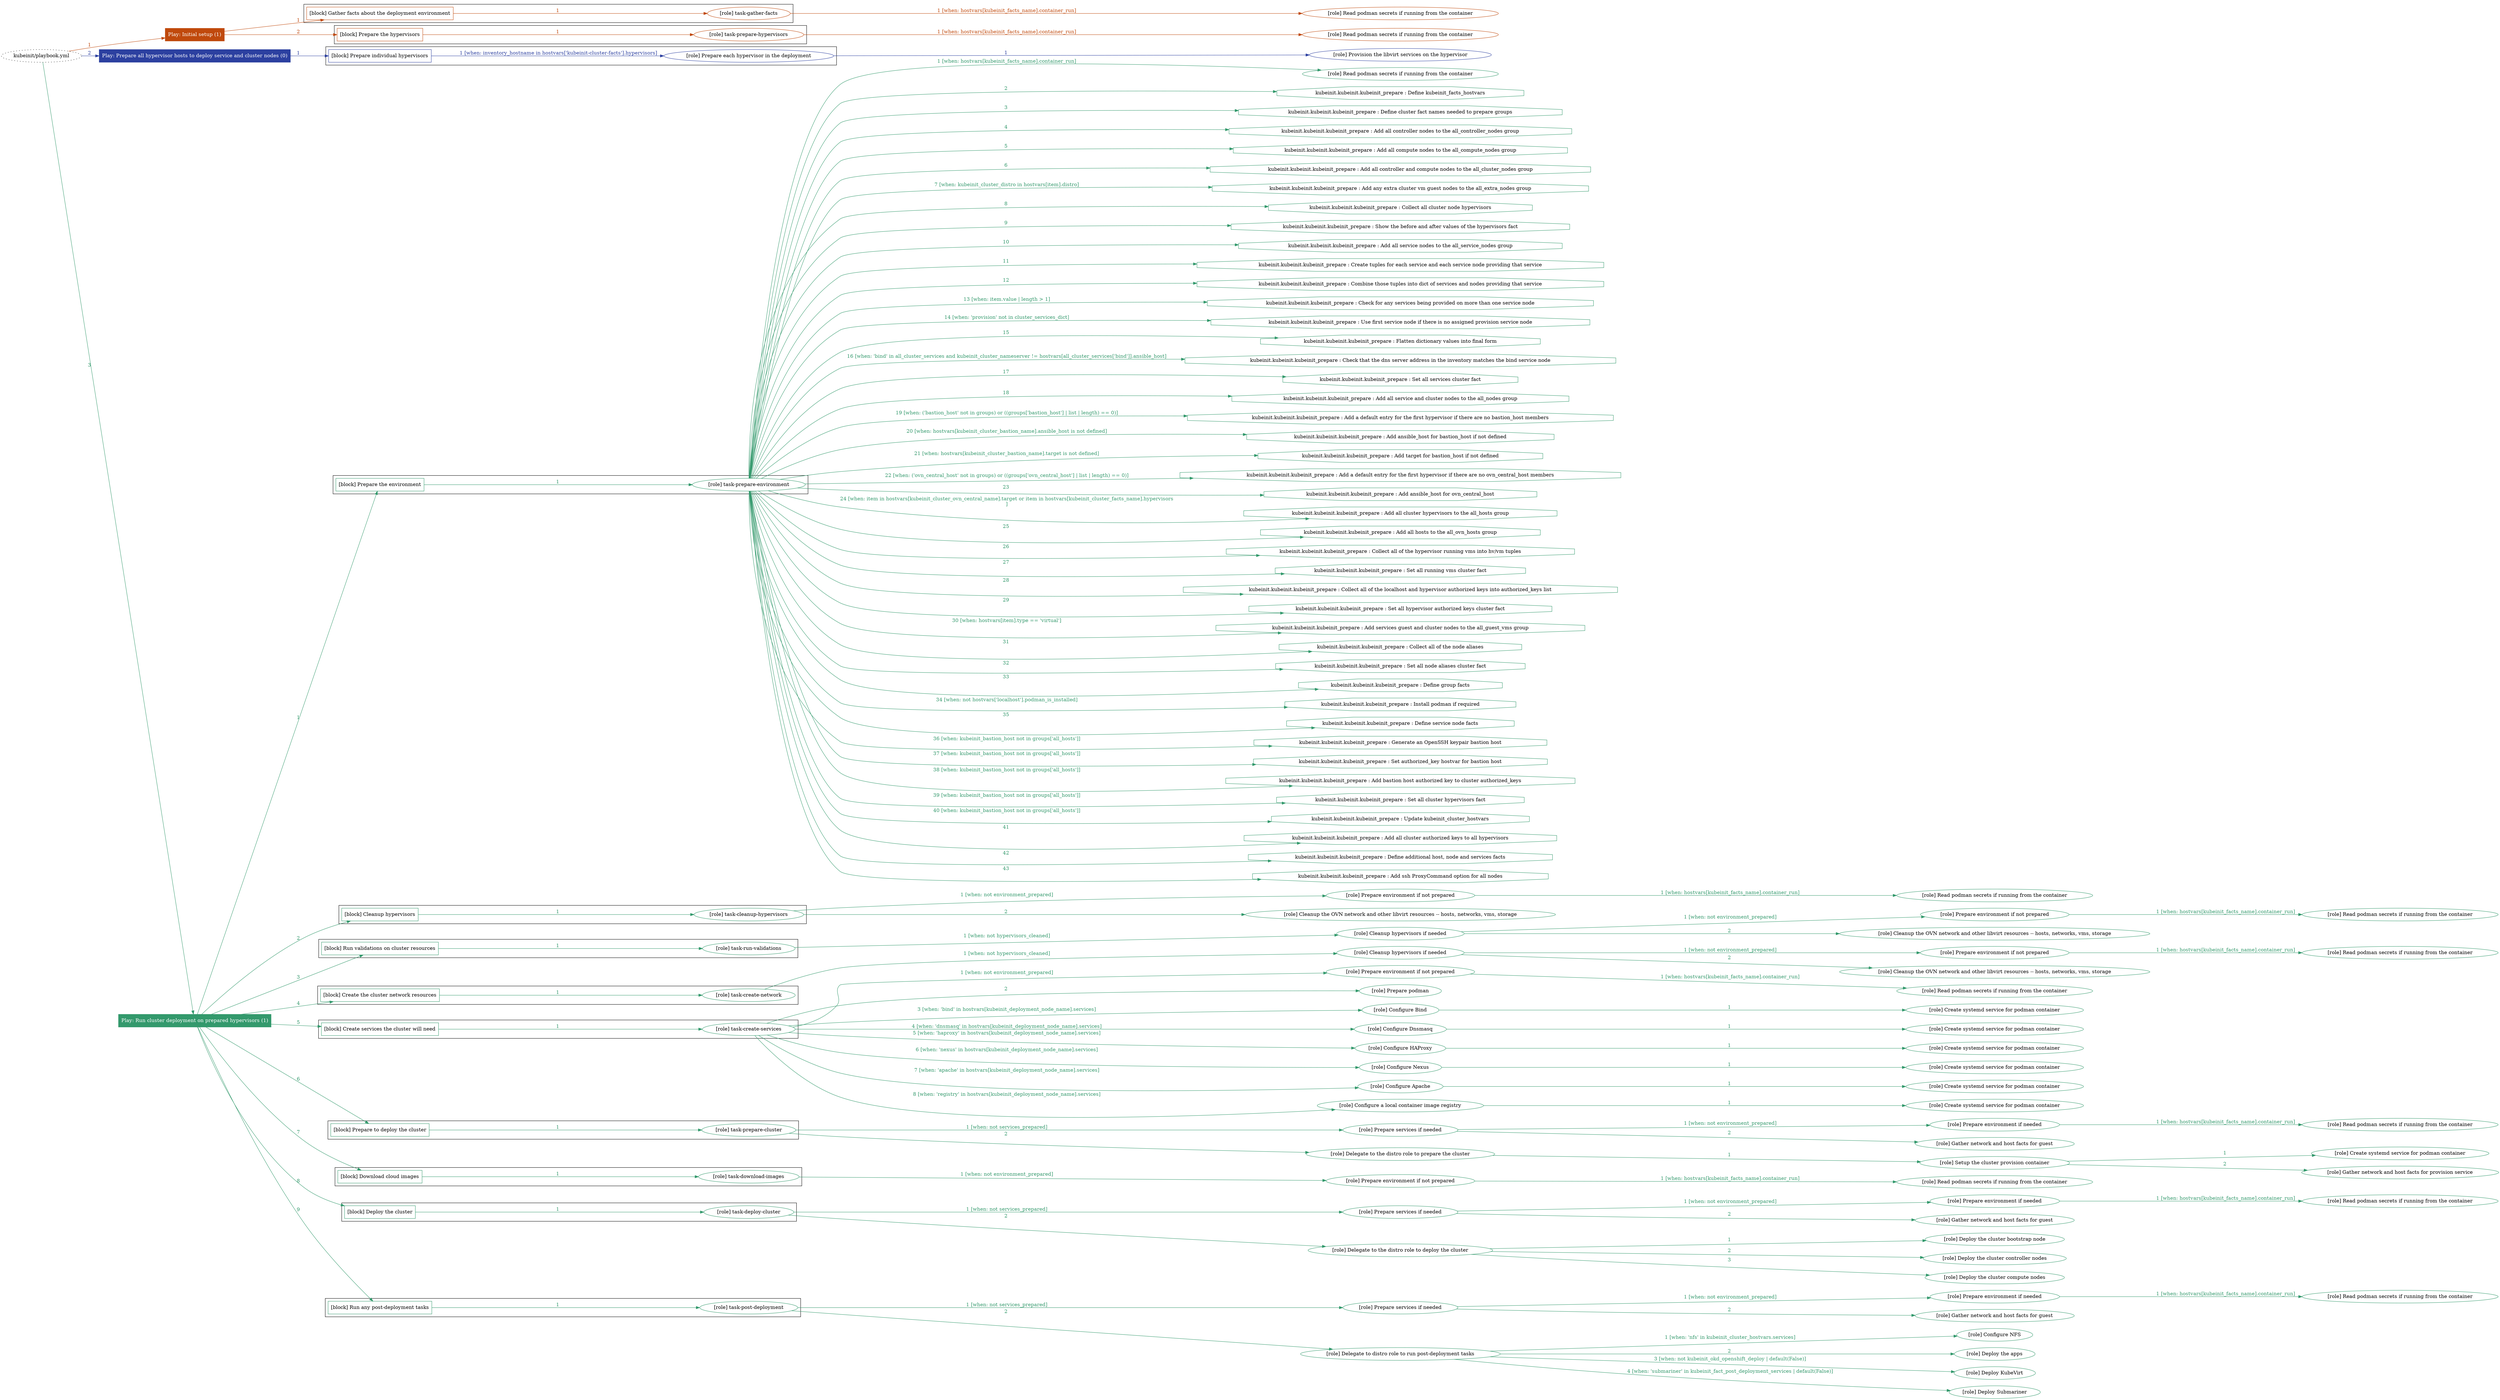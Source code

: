 digraph {
	graph [concentrate=true ordering=in rankdir=LR ratio=fill]
	edge [esep=5 sep=10]
	"kubeinit/playbook.yml" [id=root_node style=dotted]
	play_61085d05 [label="Play: Initial setup (1)" color="#c0490c" fontcolor="#ffffff" id=play_61085d05 shape=box style=filled tooltip=localhost]
	"kubeinit/playbook.yml" -> play_61085d05 [label="1 " color="#c0490c" fontcolor="#c0490c" id=edge_ade3ece9 labeltooltip="1 " tooltip="1 "]
	subgraph "Read podman secrets if running from the container" {
		role_aa51e2e5 [label="[role] Read podman secrets if running from the container" color="#c0490c" id=role_aa51e2e5 tooltip="Read podman secrets if running from the container"]
	}
	subgraph "task-gather-facts" {
		role_ba1f45a7 [label="[role] task-gather-facts" color="#c0490c" id=role_ba1f45a7 tooltip="task-gather-facts"]
		role_ba1f45a7 -> role_aa51e2e5 [label="1 [when: hostvars[kubeinit_facts_name].container_run]" color="#c0490c" fontcolor="#c0490c" id=edge_66a6bcd5 labeltooltip="1 [when: hostvars[kubeinit_facts_name].container_run]" tooltip="1 [when: hostvars[kubeinit_facts_name].container_run]"]
	}
	subgraph "Read podman secrets if running from the container" {
		role_8528236d [label="[role] Read podman secrets if running from the container" color="#c0490c" id=role_8528236d tooltip="Read podman secrets if running from the container"]
	}
	subgraph "task-prepare-hypervisors" {
		role_2577e1e4 [label="[role] task-prepare-hypervisors" color="#c0490c" id=role_2577e1e4 tooltip="task-prepare-hypervisors"]
		role_2577e1e4 -> role_8528236d [label="1 [when: hostvars[kubeinit_facts_name].container_run]" color="#c0490c" fontcolor="#c0490c" id=edge_51e8ade6 labeltooltip="1 [when: hostvars[kubeinit_facts_name].container_run]" tooltip="1 [when: hostvars[kubeinit_facts_name].container_run]"]
	}
	subgraph "Play: Initial setup (1)" {
		play_61085d05 -> block_9b65fd6d [label=1 color="#c0490c" fontcolor="#c0490c" id=edge_37f1ba78 labeltooltip=1 tooltip=1]
		subgraph cluster_block_9b65fd6d {
			block_9b65fd6d [label="[block] Gather facts about the deployment environment" color="#c0490c" id=block_9b65fd6d labeltooltip="Gather facts about the deployment environment" shape=box tooltip="Gather facts about the deployment environment"]
			block_9b65fd6d -> role_ba1f45a7 [label="1 " color="#c0490c" fontcolor="#c0490c" id=edge_6bc3e385 labeltooltip="1 " tooltip="1 "]
		}
		play_61085d05 -> block_dfee486a [label=2 color="#c0490c" fontcolor="#c0490c" id=edge_d18f9c4c labeltooltip=2 tooltip=2]
		subgraph cluster_block_dfee486a {
			block_dfee486a [label="[block] Prepare the hypervisors" color="#c0490c" id=block_dfee486a labeltooltip="Prepare the hypervisors" shape=box tooltip="Prepare the hypervisors"]
			block_dfee486a -> role_2577e1e4 [label="1 " color="#c0490c" fontcolor="#c0490c" id=edge_2352231a labeltooltip="1 " tooltip="1 "]
		}
	}
	play_85383c5e [label="Play: Prepare all hypervisor hosts to deploy service and cluster nodes (0)" color="#2c40a0" fontcolor="#ffffff" id=play_85383c5e shape=box style=filled tooltip="Play: Prepare all hypervisor hosts to deploy service and cluster nodes (0)"]
	"kubeinit/playbook.yml" -> play_85383c5e [label="2 " color="#2c40a0" fontcolor="#2c40a0" id=edge_1ba33358 labeltooltip="2 " tooltip="2 "]
	subgraph "Provision the libvirt services on the hypervisor" {
		role_3ccf33a7 [label="[role] Provision the libvirt services on the hypervisor" color="#2c40a0" id=role_3ccf33a7 tooltip="Provision the libvirt services on the hypervisor"]
	}
	subgraph "Prepare each hypervisor in the deployment" {
		role_2b48fcec [label="[role] Prepare each hypervisor in the deployment" color="#2c40a0" id=role_2b48fcec tooltip="Prepare each hypervisor in the deployment"]
		role_2b48fcec -> role_3ccf33a7 [label="1 " color="#2c40a0" fontcolor="#2c40a0" id=edge_276bb3b4 labeltooltip="1 " tooltip="1 "]
	}
	subgraph "Play: Prepare all hypervisor hosts to deploy service and cluster nodes (0)" {
		play_85383c5e -> block_3518f088 [label=1 color="#2c40a0" fontcolor="#2c40a0" id=edge_2507026e labeltooltip=1 tooltip=1]
		subgraph cluster_block_3518f088 {
			block_3518f088 [label="[block] Prepare individual hypervisors" color="#2c40a0" id=block_3518f088 labeltooltip="Prepare individual hypervisors" shape=box tooltip="Prepare individual hypervisors"]
			block_3518f088 -> role_2b48fcec [label="1 [when: inventory_hostname in hostvars['kubeinit-cluster-facts'].hypervisors]" color="#2c40a0" fontcolor="#2c40a0" id=edge_52df5a8e labeltooltip="1 [when: inventory_hostname in hostvars['kubeinit-cluster-facts'].hypervisors]" tooltip="1 [when: inventory_hostname in hostvars['kubeinit-cluster-facts'].hypervisors]"]
		}
	}
	play_f53f8082 [label="Play: Run cluster deployment on prepared hypervisors (1)" color="#33996c" fontcolor="#ffffff" id=play_f53f8082 shape=box style=filled tooltip=localhost]
	"kubeinit/playbook.yml" -> play_f53f8082 [label="3 " color="#33996c" fontcolor="#33996c" id=edge_c4ffc5f7 labeltooltip="3 " tooltip="3 "]
	subgraph "Read podman secrets if running from the container" {
		role_0d72cdc9 [label="[role] Read podman secrets if running from the container" color="#33996c" id=role_0d72cdc9 tooltip="Read podman secrets if running from the container"]
	}
	subgraph "task-prepare-environment" {
		role_c65bba7a [label="[role] task-prepare-environment" color="#33996c" id=role_c65bba7a tooltip="task-prepare-environment"]
		role_c65bba7a -> role_0d72cdc9 [label="1 [when: hostvars[kubeinit_facts_name].container_run]" color="#33996c" fontcolor="#33996c" id=edge_0cbfd2ae labeltooltip="1 [when: hostvars[kubeinit_facts_name].container_run]" tooltip="1 [when: hostvars[kubeinit_facts_name].container_run]"]
		task_4586aea8 [label="kubeinit.kubeinit.kubeinit_prepare : Define kubeinit_facts_hostvars" color="#33996c" id=task_4586aea8 shape=octagon tooltip="kubeinit.kubeinit.kubeinit_prepare : Define kubeinit_facts_hostvars"]
		role_c65bba7a -> task_4586aea8 [label="2 " color="#33996c" fontcolor="#33996c" id=edge_a5267bf2 labeltooltip="2 " tooltip="2 "]
		task_e01b44fb [label="kubeinit.kubeinit.kubeinit_prepare : Define cluster fact names needed to prepare groups" color="#33996c" id=task_e01b44fb shape=octagon tooltip="kubeinit.kubeinit.kubeinit_prepare : Define cluster fact names needed to prepare groups"]
		role_c65bba7a -> task_e01b44fb [label="3 " color="#33996c" fontcolor="#33996c" id=edge_42a610bf labeltooltip="3 " tooltip="3 "]
		task_1fc9cb8d [label="kubeinit.kubeinit.kubeinit_prepare : Add all controller nodes to the all_controller_nodes group" color="#33996c" id=task_1fc9cb8d shape=octagon tooltip="kubeinit.kubeinit.kubeinit_prepare : Add all controller nodes to the all_controller_nodes group"]
		role_c65bba7a -> task_1fc9cb8d [label="4 " color="#33996c" fontcolor="#33996c" id=edge_344c4179 labeltooltip="4 " tooltip="4 "]
		task_36da2b68 [label="kubeinit.kubeinit.kubeinit_prepare : Add all compute nodes to the all_compute_nodes group" color="#33996c" id=task_36da2b68 shape=octagon tooltip="kubeinit.kubeinit.kubeinit_prepare : Add all compute nodes to the all_compute_nodes group"]
		role_c65bba7a -> task_36da2b68 [label="5 " color="#33996c" fontcolor="#33996c" id=edge_2aec7ffb labeltooltip="5 " tooltip="5 "]
		task_e721e172 [label="kubeinit.kubeinit.kubeinit_prepare : Add all controller and compute nodes to the all_cluster_nodes group" color="#33996c" id=task_e721e172 shape=octagon tooltip="kubeinit.kubeinit.kubeinit_prepare : Add all controller and compute nodes to the all_cluster_nodes group"]
		role_c65bba7a -> task_e721e172 [label="6 " color="#33996c" fontcolor="#33996c" id=edge_0693c659 labeltooltip="6 " tooltip="6 "]
		task_fce0a159 [label="kubeinit.kubeinit.kubeinit_prepare : Add any extra cluster vm guest nodes to the all_extra_nodes group" color="#33996c" id=task_fce0a159 shape=octagon tooltip="kubeinit.kubeinit.kubeinit_prepare : Add any extra cluster vm guest nodes to the all_extra_nodes group"]
		role_c65bba7a -> task_fce0a159 [label="7 [when: kubeinit_cluster_distro in hostvars[item].distro]" color="#33996c" fontcolor="#33996c" id=edge_ead6e860 labeltooltip="7 [when: kubeinit_cluster_distro in hostvars[item].distro]" tooltip="7 [when: kubeinit_cluster_distro in hostvars[item].distro]"]
		task_440a0c4b [label="kubeinit.kubeinit.kubeinit_prepare : Collect all cluster node hypervisors" color="#33996c" id=task_440a0c4b shape=octagon tooltip="kubeinit.kubeinit.kubeinit_prepare : Collect all cluster node hypervisors"]
		role_c65bba7a -> task_440a0c4b [label="8 " color="#33996c" fontcolor="#33996c" id=edge_dfe95f53 labeltooltip="8 " tooltip="8 "]
		task_7c6f0be3 [label="kubeinit.kubeinit.kubeinit_prepare : Show the before and after values of the hypervisors fact" color="#33996c" id=task_7c6f0be3 shape=octagon tooltip="kubeinit.kubeinit.kubeinit_prepare : Show the before and after values of the hypervisors fact"]
		role_c65bba7a -> task_7c6f0be3 [label="9 " color="#33996c" fontcolor="#33996c" id=edge_4bbd9c5c labeltooltip="9 " tooltip="9 "]
		task_c994ed37 [label="kubeinit.kubeinit.kubeinit_prepare : Add all service nodes to the all_service_nodes group" color="#33996c" id=task_c994ed37 shape=octagon tooltip="kubeinit.kubeinit.kubeinit_prepare : Add all service nodes to the all_service_nodes group"]
		role_c65bba7a -> task_c994ed37 [label="10 " color="#33996c" fontcolor="#33996c" id=edge_c65bbb6a labeltooltip="10 " tooltip="10 "]
		task_92a74a9c [label="kubeinit.kubeinit.kubeinit_prepare : Create tuples for each service and each service node providing that service" color="#33996c" id=task_92a74a9c shape=octagon tooltip="kubeinit.kubeinit.kubeinit_prepare : Create tuples for each service and each service node providing that service"]
		role_c65bba7a -> task_92a74a9c [label="11 " color="#33996c" fontcolor="#33996c" id=edge_25818b6e labeltooltip="11 " tooltip="11 "]
		task_b5553911 [label="kubeinit.kubeinit.kubeinit_prepare : Combine those tuples into dict of services and nodes providing that service" color="#33996c" id=task_b5553911 shape=octagon tooltip="kubeinit.kubeinit.kubeinit_prepare : Combine those tuples into dict of services and nodes providing that service"]
		role_c65bba7a -> task_b5553911 [label="12 " color="#33996c" fontcolor="#33996c" id=edge_76c6ec28 labeltooltip="12 " tooltip="12 "]
		task_dbc28590 [label="kubeinit.kubeinit.kubeinit_prepare : Check for any services being provided on more than one service node" color="#33996c" id=task_dbc28590 shape=octagon tooltip="kubeinit.kubeinit.kubeinit_prepare : Check for any services being provided on more than one service node"]
		role_c65bba7a -> task_dbc28590 [label="13 [when: item.value | length > 1]" color="#33996c" fontcolor="#33996c" id=edge_5ecb0438 labeltooltip="13 [when: item.value | length > 1]" tooltip="13 [when: item.value | length > 1]"]
		task_75ee1eac [label="kubeinit.kubeinit.kubeinit_prepare : Use first service node if there is no assigned provision service node" color="#33996c" id=task_75ee1eac shape=octagon tooltip="kubeinit.kubeinit.kubeinit_prepare : Use first service node if there is no assigned provision service node"]
		role_c65bba7a -> task_75ee1eac [label="14 [when: 'provision' not in cluster_services_dict]" color="#33996c" fontcolor="#33996c" id=edge_319961b8 labeltooltip="14 [when: 'provision' not in cluster_services_dict]" tooltip="14 [when: 'provision' not in cluster_services_dict]"]
		task_1fb309f2 [label="kubeinit.kubeinit.kubeinit_prepare : Flatten dictionary values into final form" color="#33996c" id=task_1fb309f2 shape=octagon tooltip="kubeinit.kubeinit.kubeinit_prepare : Flatten dictionary values into final form"]
		role_c65bba7a -> task_1fb309f2 [label="15 " color="#33996c" fontcolor="#33996c" id=edge_342e05d3 labeltooltip="15 " tooltip="15 "]
		task_c8e585e2 [label="kubeinit.kubeinit.kubeinit_prepare : Check that the dns server address in the inventory matches the bind service node" color="#33996c" id=task_c8e585e2 shape=octagon tooltip="kubeinit.kubeinit.kubeinit_prepare : Check that the dns server address in the inventory matches the bind service node"]
		role_c65bba7a -> task_c8e585e2 [label="16 [when: 'bind' in all_cluster_services and kubeinit_cluster_nameserver != hostvars[all_cluster_services['bind']].ansible_host]" color="#33996c" fontcolor="#33996c" id=edge_82bdc8bd labeltooltip="16 [when: 'bind' in all_cluster_services and kubeinit_cluster_nameserver != hostvars[all_cluster_services['bind']].ansible_host]" tooltip="16 [when: 'bind' in all_cluster_services and kubeinit_cluster_nameserver != hostvars[all_cluster_services['bind']].ansible_host]"]
		task_35e6d750 [label="kubeinit.kubeinit.kubeinit_prepare : Set all services cluster fact" color="#33996c" id=task_35e6d750 shape=octagon tooltip="kubeinit.kubeinit.kubeinit_prepare : Set all services cluster fact"]
		role_c65bba7a -> task_35e6d750 [label="17 " color="#33996c" fontcolor="#33996c" id=edge_3b9ff698 labeltooltip="17 " tooltip="17 "]
		task_22c02b2a [label="kubeinit.kubeinit.kubeinit_prepare : Add all service and cluster nodes to the all_nodes group" color="#33996c" id=task_22c02b2a shape=octagon tooltip="kubeinit.kubeinit.kubeinit_prepare : Add all service and cluster nodes to the all_nodes group"]
		role_c65bba7a -> task_22c02b2a [label="18 " color="#33996c" fontcolor="#33996c" id=edge_970f716f labeltooltip="18 " tooltip="18 "]
		task_101b2dfc [label="kubeinit.kubeinit.kubeinit_prepare : Add a default entry for the first hypervisor if there are no bastion_host members" color="#33996c" id=task_101b2dfc shape=octagon tooltip="kubeinit.kubeinit.kubeinit_prepare : Add a default entry for the first hypervisor if there are no bastion_host members"]
		role_c65bba7a -> task_101b2dfc [label="19 [when: ('bastion_host' not in groups) or ((groups['bastion_host'] | list | length) == 0)]" color="#33996c" fontcolor="#33996c" id=edge_1820695a labeltooltip="19 [when: ('bastion_host' not in groups) or ((groups['bastion_host'] | list | length) == 0)]" tooltip="19 [when: ('bastion_host' not in groups) or ((groups['bastion_host'] | list | length) == 0)]"]
		task_95669a72 [label="kubeinit.kubeinit.kubeinit_prepare : Add ansible_host for bastion_host if not defined" color="#33996c" id=task_95669a72 shape=octagon tooltip="kubeinit.kubeinit.kubeinit_prepare : Add ansible_host for bastion_host if not defined"]
		role_c65bba7a -> task_95669a72 [label="20 [when: hostvars[kubeinit_cluster_bastion_name].ansible_host is not defined]" color="#33996c" fontcolor="#33996c" id=edge_ff64dad0 labeltooltip="20 [when: hostvars[kubeinit_cluster_bastion_name].ansible_host is not defined]" tooltip="20 [when: hostvars[kubeinit_cluster_bastion_name].ansible_host is not defined]"]
		task_e442bd24 [label="kubeinit.kubeinit.kubeinit_prepare : Add target for bastion_host if not defined" color="#33996c" id=task_e442bd24 shape=octagon tooltip="kubeinit.kubeinit.kubeinit_prepare : Add target for bastion_host if not defined"]
		role_c65bba7a -> task_e442bd24 [label="21 [when: hostvars[kubeinit_cluster_bastion_name].target is not defined]" color="#33996c" fontcolor="#33996c" id=edge_32bdbc2d labeltooltip="21 [when: hostvars[kubeinit_cluster_bastion_name].target is not defined]" tooltip="21 [when: hostvars[kubeinit_cluster_bastion_name].target is not defined]"]
		task_0ee44d81 [label="kubeinit.kubeinit.kubeinit_prepare : Add a default entry for the first hypervisor if there are no ovn_central_host members" color="#33996c" id=task_0ee44d81 shape=octagon tooltip="kubeinit.kubeinit.kubeinit_prepare : Add a default entry for the first hypervisor if there are no ovn_central_host members"]
		role_c65bba7a -> task_0ee44d81 [label="22 [when: ('ovn_central_host' not in groups) or ((groups['ovn_central_host'] | list | length) == 0)]" color="#33996c" fontcolor="#33996c" id=edge_88cf416f labeltooltip="22 [when: ('ovn_central_host' not in groups) or ((groups['ovn_central_host'] | list | length) == 0)]" tooltip="22 [when: ('ovn_central_host' not in groups) or ((groups['ovn_central_host'] | list | length) == 0)]"]
		task_adeaa569 [label="kubeinit.kubeinit.kubeinit_prepare : Add ansible_host for ovn_central_host" color="#33996c" id=task_adeaa569 shape=octagon tooltip="kubeinit.kubeinit.kubeinit_prepare : Add ansible_host for ovn_central_host"]
		role_c65bba7a -> task_adeaa569 [label="23 " color="#33996c" fontcolor="#33996c" id=edge_a254e99d labeltooltip="23 " tooltip="23 "]
		task_8d69f167 [label="kubeinit.kubeinit.kubeinit_prepare : Add all cluster hypervisors to the all_hosts group" color="#33996c" id=task_8d69f167 shape=octagon tooltip="kubeinit.kubeinit.kubeinit_prepare : Add all cluster hypervisors to the all_hosts group"]
		role_c65bba7a -> task_8d69f167 [label="24 [when: item in hostvars[kubeinit_cluster_ovn_central_name].target or item in hostvars[kubeinit_cluster_facts_name].hypervisors
]" color="#33996c" fontcolor="#33996c" id=edge_fc2297a0 labeltooltip="24 [when: item in hostvars[kubeinit_cluster_ovn_central_name].target or item in hostvars[kubeinit_cluster_facts_name].hypervisors
]" tooltip="24 [when: item in hostvars[kubeinit_cluster_ovn_central_name].target or item in hostvars[kubeinit_cluster_facts_name].hypervisors
]"]
		task_f590847a [label="kubeinit.kubeinit.kubeinit_prepare : Add all hosts to the all_ovn_hosts group" color="#33996c" id=task_f590847a shape=octagon tooltip="kubeinit.kubeinit.kubeinit_prepare : Add all hosts to the all_ovn_hosts group"]
		role_c65bba7a -> task_f590847a [label="25 " color="#33996c" fontcolor="#33996c" id=edge_a90ae0b2 labeltooltip="25 " tooltip="25 "]
		task_e2079c01 [label="kubeinit.kubeinit.kubeinit_prepare : Collect all of the hypervisor running vms into hv/vm tuples" color="#33996c" id=task_e2079c01 shape=octagon tooltip="kubeinit.kubeinit.kubeinit_prepare : Collect all of the hypervisor running vms into hv/vm tuples"]
		role_c65bba7a -> task_e2079c01 [label="26 " color="#33996c" fontcolor="#33996c" id=edge_372e01ad labeltooltip="26 " tooltip="26 "]
		task_4bffcd64 [label="kubeinit.kubeinit.kubeinit_prepare : Set all running vms cluster fact" color="#33996c" id=task_4bffcd64 shape=octagon tooltip="kubeinit.kubeinit.kubeinit_prepare : Set all running vms cluster fact"]
		role_c65bba7a -> task_4bffcd64 [label="27 " color="#33996c" fontcolor="#33996c" id=edge_ec66fc6d labeltooltip="27 " tooltip="27 "]
		task_ea3792ec [label="kubeinit.kubeinit.kubeinit_prepare : Collect all of the localhost and hypervisor authorized keys into authorized_keys list" color="#33996c" id=task_ea3792ec shape=octagon tooltip="kubeinit.kubeinit.kubeinit_prepare : Collect all of the localhost and hypervisor authorized keys into authorized_keys list"]
		role_c65bba7a -> task_ea3792ec [label="28 " color="#33996c" fontcolor="#33996c" id=edge_89f4daa2 labeltooltip="28 " tooltip="28 "]
		task_6c34cc9b [label="kubeinit.kubeinit.kubeinit_prepare : Set all hypervisor authorized keys cluster fact" color="#33996c" id=task_6c34cc9b shape=octagon tooltip="kubeinit.kubeinit.kubeinit_prepare : Set all hypervisor authorized keys cluster fact"]
		role_c65bba7a -> task_6c34cc9b [label="29 " color="#33996c" fontcolor="#33996c" id=edge_e99b9140 labeltooltip="29 " tooltip="29 "]
		task_c6e1d57d [label="kubeinit.kubeinit.kubeinit_prepare : Add services guest and cluster nodes to the all_guest_vms group" color="#33996c" id=task_c6e1d57d shape=octagon tooltip="kubeinit.kubeinit.kubeinit_prepare : Add services guest and cluster nodes to the all_guest_vms group"]
		role_c65bba7a -> task_c6e1d57d [label="30 [when: hostvars[item].type == 'virtual']" color="#33996c" fontcolor="#33996c" id=edge_d5c30ae7 labeltooltip="30 [when: hostvars[item].type == 'virtual']" tooltip="30 [when: hostvars[item].type == 'virtual']"]
		task_89c6d4cc [label="kubeinit.kubeinit.kubeinit_prepare : Collect all of the node aliases" color="#33996c" id=task_89c6d4cc shape=octagon tooltip="kubeinit.kubeinit.kubeinit_prepare : Collect all of the node aliases"]
		role_c65bba7a -> task_89c6d4cc [label="31 " color="#33996c" fontcolor="#33996c" id=edge_32d687cc labeltooltip="31 " tooltip="31 "]
		task_da98d187 [label="kubeinit.kubeinit.kubeinit_prepare : Set all node aliases cluster fact" color="#33996c" id=task_da98d187 shape=octagon tooltip="kubeinit.kubeinit.kubeinit_prepare : Set all node aliases cluster fact"]
		role_c65bba7a -> task_da98d187 [label="32 " color="#33996c" fontcolor="#33996c" id=edge_d5ba4572 labeltooltip="32 " tooltip="32 "]
		task_9bfda375 [label="kubeinit.kubeinit.kubeinit_prepare : Define group facts" color="#33996c" id=task_9bfda375 shape=octagon tooltip="kubeinit.kubeinit.kubeinit_prepare : Define group facts"]
		role_c65bba7a -> task_9bfda375 [label="33 " color="#33996c" fontcolor="#33996c" id=edge_24791019 labeltooltip="33 " tooltip="33 "]
		task_12592966 [label="kubeinit.kubeinit.kubeinit_prepare : Install podman if required" color="#33996c" id=task_12592966 shape=octagon tooltip="kubeinit.kubeinit.kubeinit_prepare : Install podman if required"]
		role_c65bba7a -> task_12592966 [label="34 [when: not hostvars['localhost'].podman_is_installed]" color="#33996c" fontcolor="#33996c" id=edge_6d8bfec9 labeltooltip="34 [when: not hostvars['localhost'].podman_is_installed]" tooltip="34 [when: not hostvars['localhost'].podman_is_installed]"]
		task_f0631ac3 [label="kubeinit.kubeinit.kubeinit_prepare : Define service node facts" color="#33996c" id=task_f0631ac3 shape=octagon tooltip="kubeinit.kubeinit.kubeinit_prepare : Define service node facts"]
		role_c65bba7a -> task_f0631ac3 [label="35 " color="#33996c" fontcolor="#33996c" id=edge_2eb6c15d labeltooltip="35 " tooltip="35 "]
		task_2e37ba1b [label="kubeinit.kubeinit.kubeinit_prepare : Generate an OpenSSH keypair bastion host" color="#33996c" id=task_2e37ba1b shape=octagon tooltip="kubeinit.kubeinit.kubeinit_prepare : Generate an OpenSSH keypair bastion host"]
		role_c65bba7a -> task_2e37ba1b [label="36 [when: kubeinit_bastion_host not in groups['all_hosts']]" color="#33996c" fontcolor="#33996c" id=edge_a61d199f labeltooltip="36 [when: kubeinit_bastion_host not in groups['all_hosts']]" tooltip="36 [when: kubeinit_bastion_host not in groups['all_hosts']]"]
		task_2a667743 [label="kubeinit.kubeinit.kubeinit_prepare : Set authorized_key hostvar for bastion host" color="#33996c" id=task_2a667743 shape=octagon tooltip="kubeinit.kubeinit.kubeinit_prepare : Set authorized_key hostvar for bastion host"]
		role_c65bba7a -> task_2a667743 [label="37 [when: kubeinit_bastion_host not in groups['all_hosts']]" color="#33996c" fontcolor="#33996c" id=edge_b9433e1e labeltooltip="37 [when: kubeinit_bastion_host not in groups['all_hosts']]" tooltip="37 [when: kubeinit_bastion_host not in groups['all_hosts']]"]
		task_a6bf60c1 [label="kubeinit.kubeinit.kubeinit_prepare : Add bastion host authorized key to cluster authorized_keys" color="#33996c" id=task_a6bf60c1 shape=octagon tooltip="kubeinit.kubeinit.kubeinit_prepare : Add bastion host authorized key to cluster authorized_keys"]
		role_c65bba7a -> task_a6bf60c1 [label="38 [when: kubeinit_bastion_host not in groups['all_hosts']]" color="#33996c" fontcolor="#33996c" id=edge_8b9c889f labeltooltip="38 [when: kubeinit_bastion_host not in groups['all_hosts']]" tooltip="38 [when: kubeinit_bastion_host not in groups['all_hosts']]"]
		task_a91c8237 [label="kubeinit.kubeinit.kubeinit_prepare : Set all cluster hypervisors fact" color="#33996c" id=task_a91c8237 shape=octagon tooltip="kubeinit.kubeinit.kubeinit_prepare : Set all cluster hypervisors fact"]
		role_c65bba7a -> task_a91c8237 [label="39 [when: kubeinit_bastion_host not in groups['all_hosts']]" color="#33996c" fontcolor="#33996c" id=edge_ea55900a labeltooltip="39 [when: kubeinit_bastion_host not in groups['all_hosts']]" tooltip="39 [when: kubeinit_bastion_host not in groups['all_hosts']]"]
		task_6adac066 [label="kubeinit.kubeinit.kubeinit_prepare : Update kubeinit_cluster_hostvars" color="#33996c" id=task_6adac066 shape=octagon tooltip="kubeinit.kubeinit.kubeinit_prepare : Update kubeinit_cluster_hostvars"]
		role_c65bba7a -> task_6adac066 [label="40 [when: kubeinit_bastion_host not in groups['all_hosts']]" color="#33996c" fontcolor="#33996c" id=edge_b8840497 labeltooltip="40 [when: kubeinit_bastion_host not in groups['all_hosts']]" tooltip="40 [when: kubeinit_bastion_host not in groups['all_hosts']]"]
		task_56f075ca [label="kubeinit.kubeinit.kubeinit_prepare : Add all cluster authorized keys to all hypervisors" color="#33996c" id=task_56f075ca shape=octagon tooltip="kubeinit.kubeinit.kubeinit_prepare : Add all cluster authorized keys to all hypervisors"]
		role_c65bba7a -> task_56f075ca [label="41 " color="#33996c" fontcolor="#33996c" id=edge_aa990217 labeltooltip="41 " tooltip="41 "]
		task_3aa0888b [label="kubeinit.kubeinit.kubeinit_prepare : Define additional host, node and services facts" color="#33996c" id=task_3aa0888b shape=octagon tooltip="kubeinit.kubeinit.kubeinit_prepare : Define additional host, node and services facts"]
		role_c65bba7a -> task_3aa0888b [label="42 " color="#33996c" fontcolor="#33996c" id=edge_598f1a9e labeltooltip="42 " tooltip="42 "]
		task_b82f8859 [label="kubeinit.kubeinit.kubeinit_prepare : Add ssh ProxyCommand option for all nodes" color="#33996c" id=task_b82f8859 shape=octagon tooltip="kubeinit.kubeinit.kubeinit_prepare : Add ssh ProxyCommand option for all nodes"]
		role_c65bba7a -> task_b82f8859 [label="43 " color="#33996c" fontcolor="#33996c" id=edge_82642e45 labeltooltip="43 " tooltip="43 "]
	}
	subgraph "Read podman secrets if running from the container" {
		role_cba07b99 [label="[role] Read podman secrets if running from the container" color="#33996c" id=role_cba07b99 tooltip="Read podman secrets if running from the container"]
	}
	subgraph "Prepare environment if not prepared" {
		role_c5f8f00f [label="[role] Prepare environment if not prepared" color="#33996c" id=role_c5f8f00f tooltip="Prepare environment if not prepared"]
		role_c5f8f00f -> role_cba07b99 [label="1 [when: hostvars[kubeinit_facts_name].container_run]" color="#33996c" fontcolor="#33996c" id=edge_4f982019 labeltooltip="1 [when: hostvars[kubeinit_facts_name].container_run]" tooltip="1 [when: hostvars[kubeinit_facts_name].container_run]"]
	}
	subgraph "Cleanup the OVN network and other libvirt resources -- hosts, networks, vms, storage" {
		role_37b36c9e [label="[role] Cleanup the OVN network and other libvirt resources -- hosts, networks, vms, storage" color="#33996c" id=role_37b36c9e tooltip="Cleanup the OVN network and other libvirt resources -- hosts, networks, vms, storage"]
	}
	subgraph "task-cleanup-hypervisors" {
		role_a392a086 [label="[role] task-cleanup-hypervisors" color="#33996c" id=role_a392a086 tooltip="task-cleanup-hypervisors"]
		role_a392a086 -> role_c5f8f00f [label="1 [when: not environment_prepared]" color="#33996c" fontcolor="#33996c" id=edge_115c6ff3 labeltooltip="1 [when: not environment_prepared]" tooltip="1 [when: not environment_prepared]"]
		role_a392a086 -> role_37b36c9e [label="2 " color="#33996c" fontcolor="#33996c" id=edge_85e3efec labeltooltip="2 " tooltip="2 "]
	}
	subgraph "Read podman secrets if running from the container" {
		role_dba2a7e8 [label="[role] Read podman secrets if running from the container" color="#33996c" id=role_dba2a7e8 tooltip="Read podman secrets if running from the container"]
	}
	subgraph "Prepare environment if not prepared" {
		role_4d1c91a7 [label="[role] Prepare environment if not prepared" color="#33996c" id=role_4d1c91a7 tooltip="Prepare environment if not prepared"]
		role_4d1c91a7 -> role_dba2a7e8 [label="1 [when: hostvars[kubeinit_facts_name].container_run]" color="#33996c" fontcolor="#33996c" id=edge_ba1296f2 labeltooltip="1 [when: hostvars[kubeinit_facts_name].container_run]" tooltip="1 [when: hostvars[kubeinit_facts_name].container_run]"]
	}
	subgraph "Cleanup the OVN network and other libvirt resources -- hosts, networks, vms, storage" {
		role_5d62eaf1 [label="[role] Cleanup the OVN network and other libvirt resources -- hosts, networks, vms, storage" color="#33996c" id=role_5d62eaf1 tooltip="Cleanup the OVN network and other libvirt resources -- hosts, networks, vms, storage"]
	}
	subgraph "Cleanup hypervisors if needed" {
		role_62b9da33 [label="[role] Cleanup hypervisors if needed" color="#33996c" id=role_62b9da33 tooltip="Cleanup hypervisors if needed"]
		role_62b9da33 -> role_4d1c91a7 [label="1 [when: not environment_prepared]" color="#33996c" fontcolor="#33996c" id=edge_c2d4d9b0 labeltooltip="1 [when: not environment_prepared]" tooltip="1 [when: not environment_prepared]"]
		role_62b9da33 -> role_5d62eaf1 [label="2 " color="#33996c" fontcolor="#33996c" id=edge_50d69cfd labeltooltip="2 " tooltip="2 "]
	}
	subgraph "task-run-validations" {
		role_34599302 [label="[role] task-run-validations" color="#33996c" id=role_34599302 tooltip="task-run-validations"]
		role_34599302 -> role_62b9da33 [label="1 [when: not hypervisors_cleaned]" color="#33996c" fontcolor="#33996c" id=edge_790bbacc labeltooltip="1 [when: not hypervisors_cleaned]" tooltip="1 [when: not hypervisors_cleaned]"]
	}
	subgraph "Read podman secrets if running from the container" {
		role_cb65a6ad [label="[role] Read podman secrets if running from the container" color="#33996c" id=role_cb65a6ad tooltip="Read podman secrets if running from the container"]
	}
	subgraph "Prepare environment if not prepared" {
		role_3db3dd6e [label="[role] Prepare environment if not prepared" color="#33996c" id=role_3db3dd6e tooltip="Prepare environment if not prepared"]
		role_3db3dd6e -> role_cb65a6ad [label="1 [when: hostvars[kubeinit_facts_name].container_run]" color="#33996c" fontcolor="#33996c" id=edge_e653e738 labeltooltip="1 [when: hostvars[kubeinit_facts_name].container_run]" tooltip="1 [when: hostvars[kubeinit_facts_name].container_run]"]
	}
	subgraph "Cleanup the OVN network and other libvirt resources -- hosts, networks, vms, storage" {
		role_8a1e52e1 [label="[role] Cleanup the OVN network and other libvirt resources -- hosts, networks, vms, storage" color="#33996c" id=role_8a1e52e1 tooltip="Cleanup the OVN network and other libvirt resources -- hosts, networks, vms, storage"]
	}
	subgraph "Cleanup hypervisors if needed" {
		role_6f4a78df [label="[role] Cleanup hypervisors if needed" color="#33996c" id=role_6f4a78df tooltip="Cleanup hypervisors if needed"]
		role_6f4a78df -> role_3db3dd6e [label="1 [when: not environment_prepared]" color="#33996c" fontcolor="#33996c" id=edge_66763674 labeltooltip="1 [when: not environment_prepared]" tooltip="1 [when: not environment_prepared]"]
		role_6f4a78df -> role_8a1e52e1 [label="2 " color="#33996c" fontcolor="#33996c" id=edge_07cb4151 labeltooltip="2 " tooltip="2 "]
	}
	subgraph "task-create-network" {
		role_182f7d2f [label="[role] task-create-network" color="#33996c" id=role_182f7d2f tooltip="task-create-network"]
		role_182f7d2f -> role_6f4a78df [label="1 [when: not hypervisors_cleaned]" color="#33996c" fontcolor="#33996c" id=edge_4800647e labeltooltip="1 [when: not hypervisors_cleaned]" tooltip="1 [when: not hypervisors_cleaned]"]
	}
	subgraph "Read podman secrets if running from the container" {
		role_04d2707e [label="[role] Read podman secrets if running from the container" color="#33996c" id=role_04d2707e tooltip="Read podman secrets if running from the container"]
	}
	subgraph "Prepare environment if not prepared" {
		role_ad0de3fd [label="[role] Prepare environment if not prepared" color="#33996c" id=role_ad0de3fd tooltip="Prepare environment if not prepared"]
		role_ad0de3fd -> role_04d2707e [label="1 [when: hostvars[kubeinit_facts_name].container_run]" color="#33996c" fontcolor="#33996c" id=edge_89888059 labeltooltip="1 [when: hostvars[kubeinit_facts_name].container_run]" tooltip="1 [when: hostvars[kubeinit_facts_name].container_run]"]
	}
	subgraph "Prepare podman" {
		role_3b9f2215 [label="[role] Prepare podman" color="#33996c" id=role_3b9f2215 tooltip="Prepare podman"]
	}
	subgraph "Create systemd service for podman container" {
		role_2afeaf22 [label="[role] Create systemd service for podman container" color="#33996c" id=role_2afeaf22 tooltip="Create systemd service for podman container"]
	}
	subgraph "Configure Bind" {
		role_52141d7b [label="[role] Configure Bind" color="#33996c" id=role_52141d7b tooltip="Configure Bind"]
		role_52141d7b -> role_2afeaf22 [label="1 " color="#33996c" fontcolor="#33996c" id=edge_1d0e1e83 labeltooltip="1 " tooltip="1 "]
	}
	subgraph "Create systemd service for podman container" {
		role_0f5dd06e [label="[role] Create systemd service for podman container" color="#33996c" id=role_0f5dd06e tooltip="Create systemd service for podman container"]
	}
	subgraph "Configure Dnsmasq" {
		role_841515c4 [label="[role] Configure Dnsmasq" color="#33996c" id=role_841515c4 tooltip="Configure Dnsmasq"]
		role_841515c4 -> role_0f5dd06e [label="1 " color="#33996c" fontcolor="#33996c" id=edge_36d4e418 labeltooltip="1 " tooltip="1 "]
	}
	subgraph "Create systemd service for podman container" {
		role_985a4c21 [label="[role] Create systemd service for podman container" color="#33996c" id=role_985a4c21 tooltip="Create systemd service for podman container"]
	}
	subgraph "Configure HAProxy" {
		role_50809397 [label="[role] Configure HAProxy" color="#33996c" id=role_50809397 tooltip="Configure HAProxy"]
		role_50809397 -> role_985a4c21 [label="1 " color="#33996c" fontcolor="#33996c" id=edge_1e40c4c2 labeltooltip="1 " tooltip="1 "]
	}
	subgraph "Create systemd service for podman container" {
		role_d0541561 [label="[role] Create systemd service for podman container" color="#33996c" id=role_d0541561 tooltip="Create systemd service for podman container"]
	}
	subgraph "Configure Nexus" {
		role_b8478ae3 [label="[role] Configure Nexus" color="#33996c" id=role_b8478ae3 tooltip="Configure Nexus"]
		role_b8478ae3 -> role_d0541561 [label="1 " color="#33996c" fontcolor="#33996c" id=edge_845a175d labeltooltip="1 " tooltip="1 "]
	}
	subgraph "Create systemd service for podman container" {
		role_646e3c5c [label="[role] Create systemd service for podman container" color="#33996c" id=role_646e3c5c tooltip="Create systemd service for podman container"]
	}
	subgraph "Configure Apache" {
		role_68de39ae [label="[role] Configure Apache" color="#33996c" id=role_68de39ae tooltip="Configure Apache"]
		role_68de39ae -> role_646e3c5c [label="1 " color="#33996c" fontcolor="#33996c" id=edge_4ba351b7 labeltooltip="1 " tooltip="1 "]
	}
	subgraph "Create systemd service for podman container" {
		role_30915f17 [label="[role] Create systemd service for podman container" color="#33996c" id=role_30915f17 tooltip="Create systemd service for podman container"]
	}
	subgraph "Configure a local container image registry" {
		role_9ab9ed1e [label="[role] Configure a local container image registry" color="#33996c" id=role_9ab9ed1e tooltip="Configure a local container image registry"]
		role_9ab9ed1e -> role_30915f17 [label="1 " color="#33996c" fontcolor="#33996c" id=edge_e8e7e5dd labeltooltip="1 " tooltip="1 "]
	}
	subgraph "task-create-services" {
		role_315ee330 [label="[role] task-create-services" color="#33996c" id=role_315ee330 tooltip="task-create-services"]
		role_315ee330 -> role_ad0de3fd [label="1 [when: not environment_prepared]" color="#33996c" fontcolor="#33996c" id=edge_e0d73f68 labeltooltip="1 [when: not environment_prepared]" tooltip="1 [when: not environment_prepared]"]
		role_315ee330 -> role_3b9f2215 [label="2 " color="#33996c" fontcolor="#33996c" id=edge_111a821e labeltooltip="2 " tooltip="2 "]
		role_315ee330 -> role_52141d7b [label="3 [when: 'bind' in hostvars[kubeinit_deployment_node_name].services]" color="#33996c" fontcolor="#33996c" id=edge_7fd31224 labeltooltip="3 [when: 'bind' in hostvars[kubeinit_deployment_node_name].services]" tooltip="3 [when: 'bind' in hostvars[kubeinit_deployment_node_name].services]"]
		role_315ee330 -> role_841515c4 [label="4 [when: 'dnsmasq' in hostvars[kubeinit_deployment_node_name].services]" color="#33996c" fontcolor="#33996c" id=edge_d91148b2 labeltooltip="4 [when: 'dnsmasq' in hostvars[kubeinit_deployment_node_name].services]" tooltip="4 [when: 'dnsmasq' in hostvars[kubeinit_deployment_node_name].services]"]
		role_315ee330 -> role_50809397 [label="5 [when: 'haproxy' in hostvars[kubeinit_deployment_node_name].services]" color="#33996c" fontcolor="#33996c" id=edge_47582bcc labeltooltip="5 [when: 'haproxy' in hostvars[kubeinit_deployment_node_name].services]" tooltip="5 [when: 'haproxy' in hostvars[kubeinit_deployment_node_name].services]"]
		role_315ee330 -> role_b8478ae3 [label="6 [when: 'nexus' in hostvars[kubeinit_deployment_node_name].services]" color="#33996c" fontcolor="#33996c" id=edge_bb4e9d8b labeltooltip="6 [when: 'nexus' in hostvars[kubeinit_deployment_node_name].services]" tooltip="6 [when: 'nexus' in hostvars[kubeinit_deployment_node_name].services]"]
		role_315ee330 -> role_68de39ae [label="7 [when: 'apache' in hostvars[kubeinit_deployment_node_name].services]" color="#33996c" fontcolor="#33996c" id=edge_e3fb121e labeltooltip="7 [when: 'apache' in hostvars[kubeinit_deployment_node_name].services]" tooltip="7 [when: 'apache' in hostvars[kubeinit_deployment_node_name].services]"]
		role_315ee330 -> role_9ab9ed1e [label="8 [when: 'registry' in hostvars[kubeinit_deployment_node_name].services]" color="#33996c" fontcolor="#33996c" id=edge_95339e94 labeltooltip="8 [when: 'registry' in hostvars[kubeinit_deployment_node_name].services]" tooltip="8 [when: 'registry' in hostvars[kubeinit_deployment_node_name].services]"]
	}
	subgraph "Read podman secrets if running from the container" {
		role_c673af1b [label="[role] Read podman secrets if running from the container" color="#33996c" id=role_c673af1b tooltip="Read podman secrets if running from the container"]
	}
	subgraph "Prepare environment if needed" {
		role_495b07e2 [label="[role] Prepare environment if needed" color="#33996c" id=role_495b07e2 tooltip="Prepare environment if needed"]
		role_495b07e2 -> role_c673af1b [label="1 [when: hostvars[kubeinit_facts_name].container_run]" color="#33996c" fontcolor="#33996c" id=edge_79b61153 labeltooltip="1 [when: hostvars[kubeinit_facts_name].container_run]" tooltip="1 [when: hostvars[kubeinit_facts_name].container_run]"]
	}
	subgraph "Gather network and host facts for guest" {
		role_6b393f2b [label="[role] Gather network and host facts for guest" color="#33996c" id=role_6b393f2b tooltip="Gather network and host facts for guest"]
	}
	subgraph "Prepare services if needed" {
		role_d3881111 [label="[role] Prepare services if needed" color="#33996c" id=role_d3881111 tooltip="Prepare services if needed"]
		role_d3881111 -> role_495b07e2 [label="1 [when: not environment_prepared]" color="#33996c" fontcolor="#33996c" id=edge_a2268502 labeltooltip="1 [when: not environment_prepared]" tooltip="1 [when: not environment_prepared]"]
		role_d3881111 -> role_6b393f2b [label="2 " color="#33996c" fontcolor="#33996c" id=edge_5cf00c97 labeltooltip="2 " tooltip="2 "]
	}
	subgraph "Create systemd service for podman container" {
		role_8d0a57b9 [label="[role] Create systemd service for podman container" color="#33996c" id=role_8d0a57b9 tooltip="Create systemd service for podman container"]
	}
	subgraph "Gather network and host facts for provision service" {
		role_860bf886 [label="[role] Gather network and host facts for provision service" color="#33996c" id=role_860bf886 tooltip="Gather network and host facts for provision service"]
	}
	subgraph "Setup the cluster provision container" {
		role_6b2ea86c [label="[role] Setup the cluster provision container" color="#33996c" id=role_6b2ea86c tooltip="Setup the cluster provision container"]
		role_6b2ea86c -> role_8d0a57b9 [label="1 " color="#33996c" fontcolor="#33996c" id=edge_5bdca63b labeltooltip="1 " tooltip="1 "]
		role_6b2ea86c -> role_860bf886 [label="2 " color="#33996c" fontcolor="#33996c" id=edge_6dbb97ff labeltooltip="2 " tooltip="2 "]
	}
	subgraph "Delegate to the distro role to prepare the cluster" {
		role_0f586904 [label="[role] Delegate to the distro role to prepare the cluster" color="#33996c" id=role_0f586904 tooltip="Delegate to the distro role to prepare the cluster"]
		role_0f586904 -> role_6b2ea86c [label="1 " color="#33996c" fontcolor="#33996c" id=edge_6f2ca58a labeltooltip="1 " tooltip="1 "]
	}
	subgraph "task-prepare-cluster" {
		role_2c06324a [label="[role] task-prepare-cluster" color="#33996c" id=role_2c06324a tooltip="task-prepare-cluster"]
		role_2c06324a -> role_d3881111 [label="1 [when: not services_prepared]" color="#33996c" fontcolor="#33996c" id=edge_bfe4a324 labeltooltip="1 [when: not services_prepared]" tooltip="1 [when: not services_prepared]"]
		role_2c06324a -> role_0f586904 [label="2 " color="#33996c" fontcolor="#33996c" id=edge_58f442e5 labeltooltip="2 " tooltip="2 "]
	}
	subgraph "Read podman secrets if running from the container" {
		role_410e82e7 [label="[role] Read podman secrets if running from the container" color="#33996c" id=role_410e82e7 tooltip="Read podman secrets if running from the container"]
	}
	subgraph "Prepare environment if not prepared" {
		role_9f788358 [label="[role] Prepare environment if not prepared" color="#33996c" id=role_9f788358 tooltip="Prepare environment if not prepared"]
		role_9f788358 -> role_410e82e7 [label="1 [when: hostvars[kubeinit_facts_name].container_run]" color="#33996c" fontcolor="#33996c" id=edge_17aa72a9 labeltooltip="1 [when: hostvars[kubeinit_facts_name].container_run]" tooltip="1 [when: hostvars[kubeinit_facts_name].container_run]"]
	}
	subgraph "task-download-images" {
		role_50411ef6 [label="[role] task-download-images" color="#33996c" id=role_50411ef6 tooltip="task-download-images"]
		role_50411ef6 -> role_9f788358 [label="1 [when: not environment_prepared]" color="#33996c" fontcolor="#33996c" id=edge_a414c2f6 labeltooltip="1 [when: not environment_prepared]" tooltip="1 [when: not environment_prepared]"]
	}
	subgraph "Read podman secrets if running from the container" {
		role_80a9fdc6 [label="[role] Read podman secrets if running from the container" color="#33996c" id=role_80a9fdc6 tooltip="Read podman secrets if running from the container"]
	}
	subgraph "Prepare environment if needed" {
		role_9cc77400 [label="[role] Prepare environment if needed" color="#33996c" id=role_9cc77400 tooltip="Prepare environment if needed"]
		role_9cc77400 -> role_80a9fdc6 [label="1 [when: hostvars[kubeinit_facts_name].container_run]" color="#33996c" fontcolor="#33996c" id=edge_bb4a31f5 labeltooltip="1 [when: hostvars[kubeinit_facts_name].container_run]" tooltip="1 [when: hostvars[kubeinit_facts_name].container_run]"]
	}
	subgraph "Gather network and host facts for guest" {
		role_5ed635be [label="[role] Gather network and host facts for guest" color="#33996c" id=role_5ed635be tooltip="Gather network and host facts for guest"]
	}
	subgraph "Prepare services if needed" {
		role_348d628c [label="[role] Prepare services if needed" color="#33996c" id=role_348d628c tooltip="Prepare services if needed"]
		role_348d628c -> role_9cc77400 [label="1 [when: not environment_prepared]" color="#33996c" fontcolor="#33996c" id=edge_cecda63e labeltooltip="1 [when: not environment_prepared]" tooltip="1 [when: not environment_prepared]"]
		role_348d628c -> role_5ed635be [label="2 " color="#33996c" fontcolor="#33996c" id=edge_b1b44d19 labeltooltip="2 " tooltip="2 "]
	}
	subgraph "Deploy the cluster bootstrap node" {
		role_7ca1577f [label="[role] Deploy the cluster bootstrap node" color="#33996c" id=role_7ca1577f tooltip="Deploy the cluster bootstrap node"]
	}
	subgraph "Deploy the cluster controller nodes" {
		role_7352ed3e [label="[role] Deploy the cluster controller nodes" color="#33996c" id=role_7352ed3e tooltip="Deploy the cluster controller nodes"]
	}
	subgraph "Deploy the cluster compute nodes" {
		role_882c9eba [label="[role] Deploy the cluster compute nodes" color="#33996c" id=role_882c9eba tooltip="Deploy the cluster compute nodes"]
	}
	subgraph "Delegate to the distro role to deploy the cluster" {
		role_b6e04012 [label="[role] Delegate to the distro role to deploy the cluster" color="#33996c" id=role_b6e04012 tooltip="Delegate to the distro role to deploy the cluster"]
		role_b6e04012 -> role_7ca1577f [label="1 " color="#33996c" fontcolor="#33996c" id=edge_1a1a7d6a labeltooltip="1 " tooltip="1 "]
		role_b6e04012 -> role_7352ed3e [label="2 " color="#33996c" fontcolor="#33996c" id=edge_7025f447 labeltooltip="2 " tooltip="2 "]
		role_b6e04012 -> role_882c9eba [label="3 " color="#33996c" fontcolor="#33996c" id=edge_e62eb266 labeltooltip="3 " tooltip="3 "]
	}
	subgraph "task-deploy-cluster" {
		role_beac0b19 [label="[role] task-deploy-cluster" color="#33996c" id=role_beac0b19 tooltip="task-deploy-cluster"]
		role_beac0b19 -> role_348d628c [label="1 [when: not services_prepared]" color="#33996c" fontcolor="#33996c" id=edge_c676d0fc labeltooltip="1 [when: not services_prepared]" tooltip="1 [when: not services_prepared]"]
		role_beac0b19 -> role_b6e04012 [label="2 " color="#33996c" fontcolor="#33996c" id=edge_290bcf8c labeltooltip="2 " tooltip="2 "]
	}
	subgraph "Read podman secrets if running from the container" {
		role_632b7e75 [label="[role] Read podman secrets if running from the container" color="#33996c" id=role_632b7e75 tooltip="Read podman secrets if running from the container"]
	}
	subgraph "Prepare environment if needed" {
		role_4522bc3b [label="[role] Prepare environment if needed" color="#33996c" id=role_4522bc3b tooltip="Prepare environment if needed"]
		role_4522bc3b -> role_632b7e75 [label="1 [when: hostvars[kubeinit_facts_name].container_run]" color="#33996c" fontcolor="#33996c" id=edge_24172c47 labeltooltip="1 [when: hostvars[kubeinit_facts_name].container_run]" tooltip="1 [when: hostvars[kubeinit_facts_name].container_run]"]
	}
	subgraph "Gather network and host facts for guest" {
		role_83eb29c6 [label="[role] Gather network and host facts for guest" color="#33996c" id=role_83eb29c6 tooltip="Gather network and host facts for guest"]
	}
	subgraph "Prepare services if needed" {
		role_46f36930 [label="[role] Prepare services if needed" color="#33996c" id=role_46f36930 tooltip="Prepare services if needed"]
		role_46f36930 -> role_4522bc3b [label="1 [when: not environment_prepared]" color="#33996c" fontcolor="#33996c" id=edge_e740b9aa labeltooltip="1 [when: not environment_prepared]" tooltip="1 [when: not environment_prepared]"]
		role_46f36930 -> role_83eb29c6 [label="2 " color="#33996c" fontcolor="#33996c" id=edge_7909874e labeltooltip="2 " tooltip="2 "]
	}
	subgraph "Configure NFS" {
		role_64a0c28c [label="[role] Configure NFS" color="#33996c" id=role_64a0c28c tooltip="Configure NFS"]
	}
	subgraph "Deploy the apps" {
		role_1ab1f22b [label="[role] Deploy the apps" color="#33996c" id=role_1ab1f22b tooltip="Deploy the apps"]
	}
	subgraph "Deploy KubeVirt" {
		role_69e80179 [label="[role] Deploy KubeVirt" color="#33996c" id=role_69e80179 tooltip="Deploy KubeVirt"]
	}
	subgraph "Deploy Submariner" {
		role_039fb983 [label="[role] Deploy Submariner" color="#33996c" id=role_039fb983 tooltip="Deploy Submariner"]
	}
	subgraph "Delegate to distro role to run post-deployment tasks" {
		role_3a8467b0 [label="[role] Delegate to distro role to run post-deployment tasks" color="#33996c" id=role_3a8467b0 tooltip="Delegate to distro role to run post-deployment tasks"]
		role_3a8467b0 -> role_64a0c28c [label="1 [when: 'nfs' in kubeinit_cluster_hostvars.services]" color="#33996c" fontcolor="#33996c" id=edge_40463f4e labeltooltip="1 [when: 'nfs' in kubeinit_cluster_hostvars.services]" tooltip="1 [when: 'nfs' in kubeinit_cluster_hostvars.services]"]
		role_3a8467b0 -> role_1ab1f22b [label="2 " color="#33996c" fontcolor="#33996c" id=edge_1d96b3ce labeltooltip="2 " tooltip="2 "]
		role_3a8467b0 -> role_69e80179 [label="3 [when: not kubeinit_okd_openshift_deploy | default(False)]" color="#33996c" fontcolor="#33996c" id=edge_bac43c4d labeltooltip="3 [when: not kubeinit_okd_openshift_deploy | default(False)]" tooltip="3 [when: not kubeinit_okd_openshift_deploy | default(False)]"]
		role_3a8467b0 -> role_039fb983 [label="4 [when: 'submariner' in kubeinit_fact_post_deployment_services | default(False)]" color="#33996c" fontcolor="#33996c" id=edge_9e2bcbd7 labeltooltip="4 [when: 'submariner' in kubeinit_fact_post_deployment_services | default(False)]" tooltip="4 [when: 'submariner' in kubeinit_fact_post_deployment_services | default(False)]"]
	}
	subgraph "task-post-deployment" {
		role_0115fe9a [label="[role] task-post-deployment" color="#33996c" id=role_0115fe9a tooltip="task-post-deployment"]
		role_0115fe9a -> role_46f36930 [label="1 [when: not services_prepared]" color="#33996c" fontcolor="#33996c" id=edge_798f5bb6 labeltooltip="1 [when: not services_prepared]" tooltip="1 [when: not services_prepared]"]
		role_0115fe9a -> role_3a8467b0 [label="2 " color="#33996c" fontcolor="#33996c" id=edge_80deb60b labeltooltip="2 " tooltip="2 "]
	}
	subgraph "Play: Run cluster deployment on prepared hypervisors (1)" {
		play_f53f8082 -> block_f7ea18b6 [label=1 color="#33996c" fontcolor="#33996c" id=edge_a26e60bb labeltooltip=1 tooltip=1]
		subgraph cluster_block_f7ea18b6 {
			block_f7ea18b6 [label="[block] Prepare the environment" color="#33996c" id=block_f7ea18b6 labeltooltip="Prepare the environment" shape=box tooltip="Prepare the environment"]
			block_f7ea18b6 -> role_c65bba7a [label="1 " color="#33996c" fontcolor="#33996c" id=edge_72f42885 labeltooltip="1 " tooltip="1 "]
		}
		play_f53f8082 -> block_3c4a93c3 [label=2 color="#33996c" fontcolor="#33996c" id=edge_e1208960 labeltooltip=2 tooltip=2]
		subgraph cluster_block_3c4a93c3 {
			block_3c4a93c3 [label="[block] Cleanup hypervisors" color="#33996c" id=block_3c4a93c3 labeltooltip="Cleanup hypervisors" shape=box tooltip="Cleanup hypervisors"]
			block_3c4a93c3 -> role_a392a086 [label="1 " color="#33996c" fontcolor="#33996c" id=edge_906205d1 labeltooltip="1 " tooltip="1 "]
		}
		play_f53f8082 -> block_2758429f [label=3 color="#33996c" fontcolor="#33996c" id=edge_32c3a004 labeltooltip=3 tooltip=3]
		subgraph cluster_block_2758429f {
			block_2758429f [label="[block] Run validations on cluster resources" color="#33996c" id=block_2758429f labeltooltip="Run validations on cluster resources" shape=box tooltip="Run validations on cluster resources"]
			block_2758429f -> role_34599302 [label="1 " color="#33996c" fontcolor="#33996c" id=edge_696f6850 labeltooltip="1 " tooltip="1 "]
		}
		play_f53f8082 -> block_3b4fd059 [label=4 color="#33996c" fontcolor="#33996c" id=edge_71594323 labeltooltip=4 tooltip=4]
		subgraph cluster_block_3b4fd059 {
			block_3b4fd059 [label="[block] Create the cluster network resources" color="#33996c" id=block_3b4fd059 labeltooltip="Create the cluster network resources" shape=box tooltip="Create the cluster network resources"]
			block_3b4fd059 -> role_182f7d2f [label="1 " color="#33996c" fontcolor="#33996c" id=edge_cffcc85f labeltooltip="1 " tooltip="1 "]
		}
		play_f53f8082 -> block_f1c2d2e7 [label=5 color="#33996c" fontcolor="#33996c" id=edge_b0d808d9 labeltooltip=5 tooltip=5]
		subgraph cluster_block_f1c2d2e7 {
			block_f1c2d2e7 [label="[block] Create services the cluster will need" color="#33996c" id=block_f1c2d2e7 labeltooltip="Create services the cluster will need" shape=box tooltip="Create services the cluster will need"]
			block_f1c2d2e7 -> role_315ee330 [label="1 " color="#33996c" fontcolor="#33996c" id=edge_368a5ea5 labeltooltip="1 " tooltip="1 "]
		}
		play_f53f8082 -> block_5227b924 [label=6 color="#33996c" fontcolor="#33996c" id=edge_2c01893e labeltooltip=6 tooltip=6]
		subgraph cluster_block_5227b924 {
			block_5227b924 [label="[block] Prepare to deploy the cluster" color="#33996c" id=block_5227b924 labeltooltip="Prepare to deploy the cluster" shape=box tooltip="Prepare to deploy the cluster"]
			block_5227b924 -> role_2c06324a [label="1 " color="#33996c" fontcolor="#33996c" id=edge_b0f50b73 labeltooltip="1 " tooltip="1 "]
		}
		play_f53f8082 -> block_caeb1db7 [label=7 color="#33996c" fontcolor="#33996c" id=edge_131bfd52 labeltooltip=7 tooltip=7]
		subgraph cluster_block_caeb1db7 {
			block_caeb1db7 [label="[block] Download cloud images" color="#33996c" id=block_caeb1db7 labeltooltip="Download cloud images" shape=box tooltip="Download cloud images"]
			block_caeb1db7 -> role_50411ef6 [label="1 " color="#33996c" fontcolor="#33996c" id=edge_c363f13f labeltooltip="1 " tooltip="1 "]
		}
		play_f53f8082 -> block_8ad94f73 [label=8 color="#33996c" fontcolor="#33996c" id=edge_2582d70d labeltooltip=8 tooltip=8]
		subgraph cluster_block_8ad94f73 {
			block_8ad94f73 [label="[block] Deploy the cluster" color="#33996c" id=block_8ad94f73 labeltooltip="Deploy the cluster" shape=box tooltip="Deploy the cluster"]
			block_8ad94f73 -> role_beac0b19 [label="1 " color="#33996c" fontcolor="#33996c" id=edge_7d57f3a8 labeltooltip="1 " tooltip="1 "]
		}
		play_f53f8082 -> block_eb1aee6f [label=9 color="#33996c" fontcolor="#33996c" id=edge_19d3f8f8 labeltooltip=9 tooltip=9]
		subgraph cluster_block_eb1aee6f {
			block_eb1aee6f [label="[block] Run any post-deployment tasks" color="#33996c" id=block_eb1aee6f labeltooltip="Run any post-deployment tasks" shape=box tooltip="Run any post-deployment tasks"]
			block_eb1aee6f -> role_0115fe9a [label="1 " color="#33996c" fontcolor="#33996c" id=edge_b619ec4f labeltooltip="1 " tooltip="1 "]
		}
	}
}
